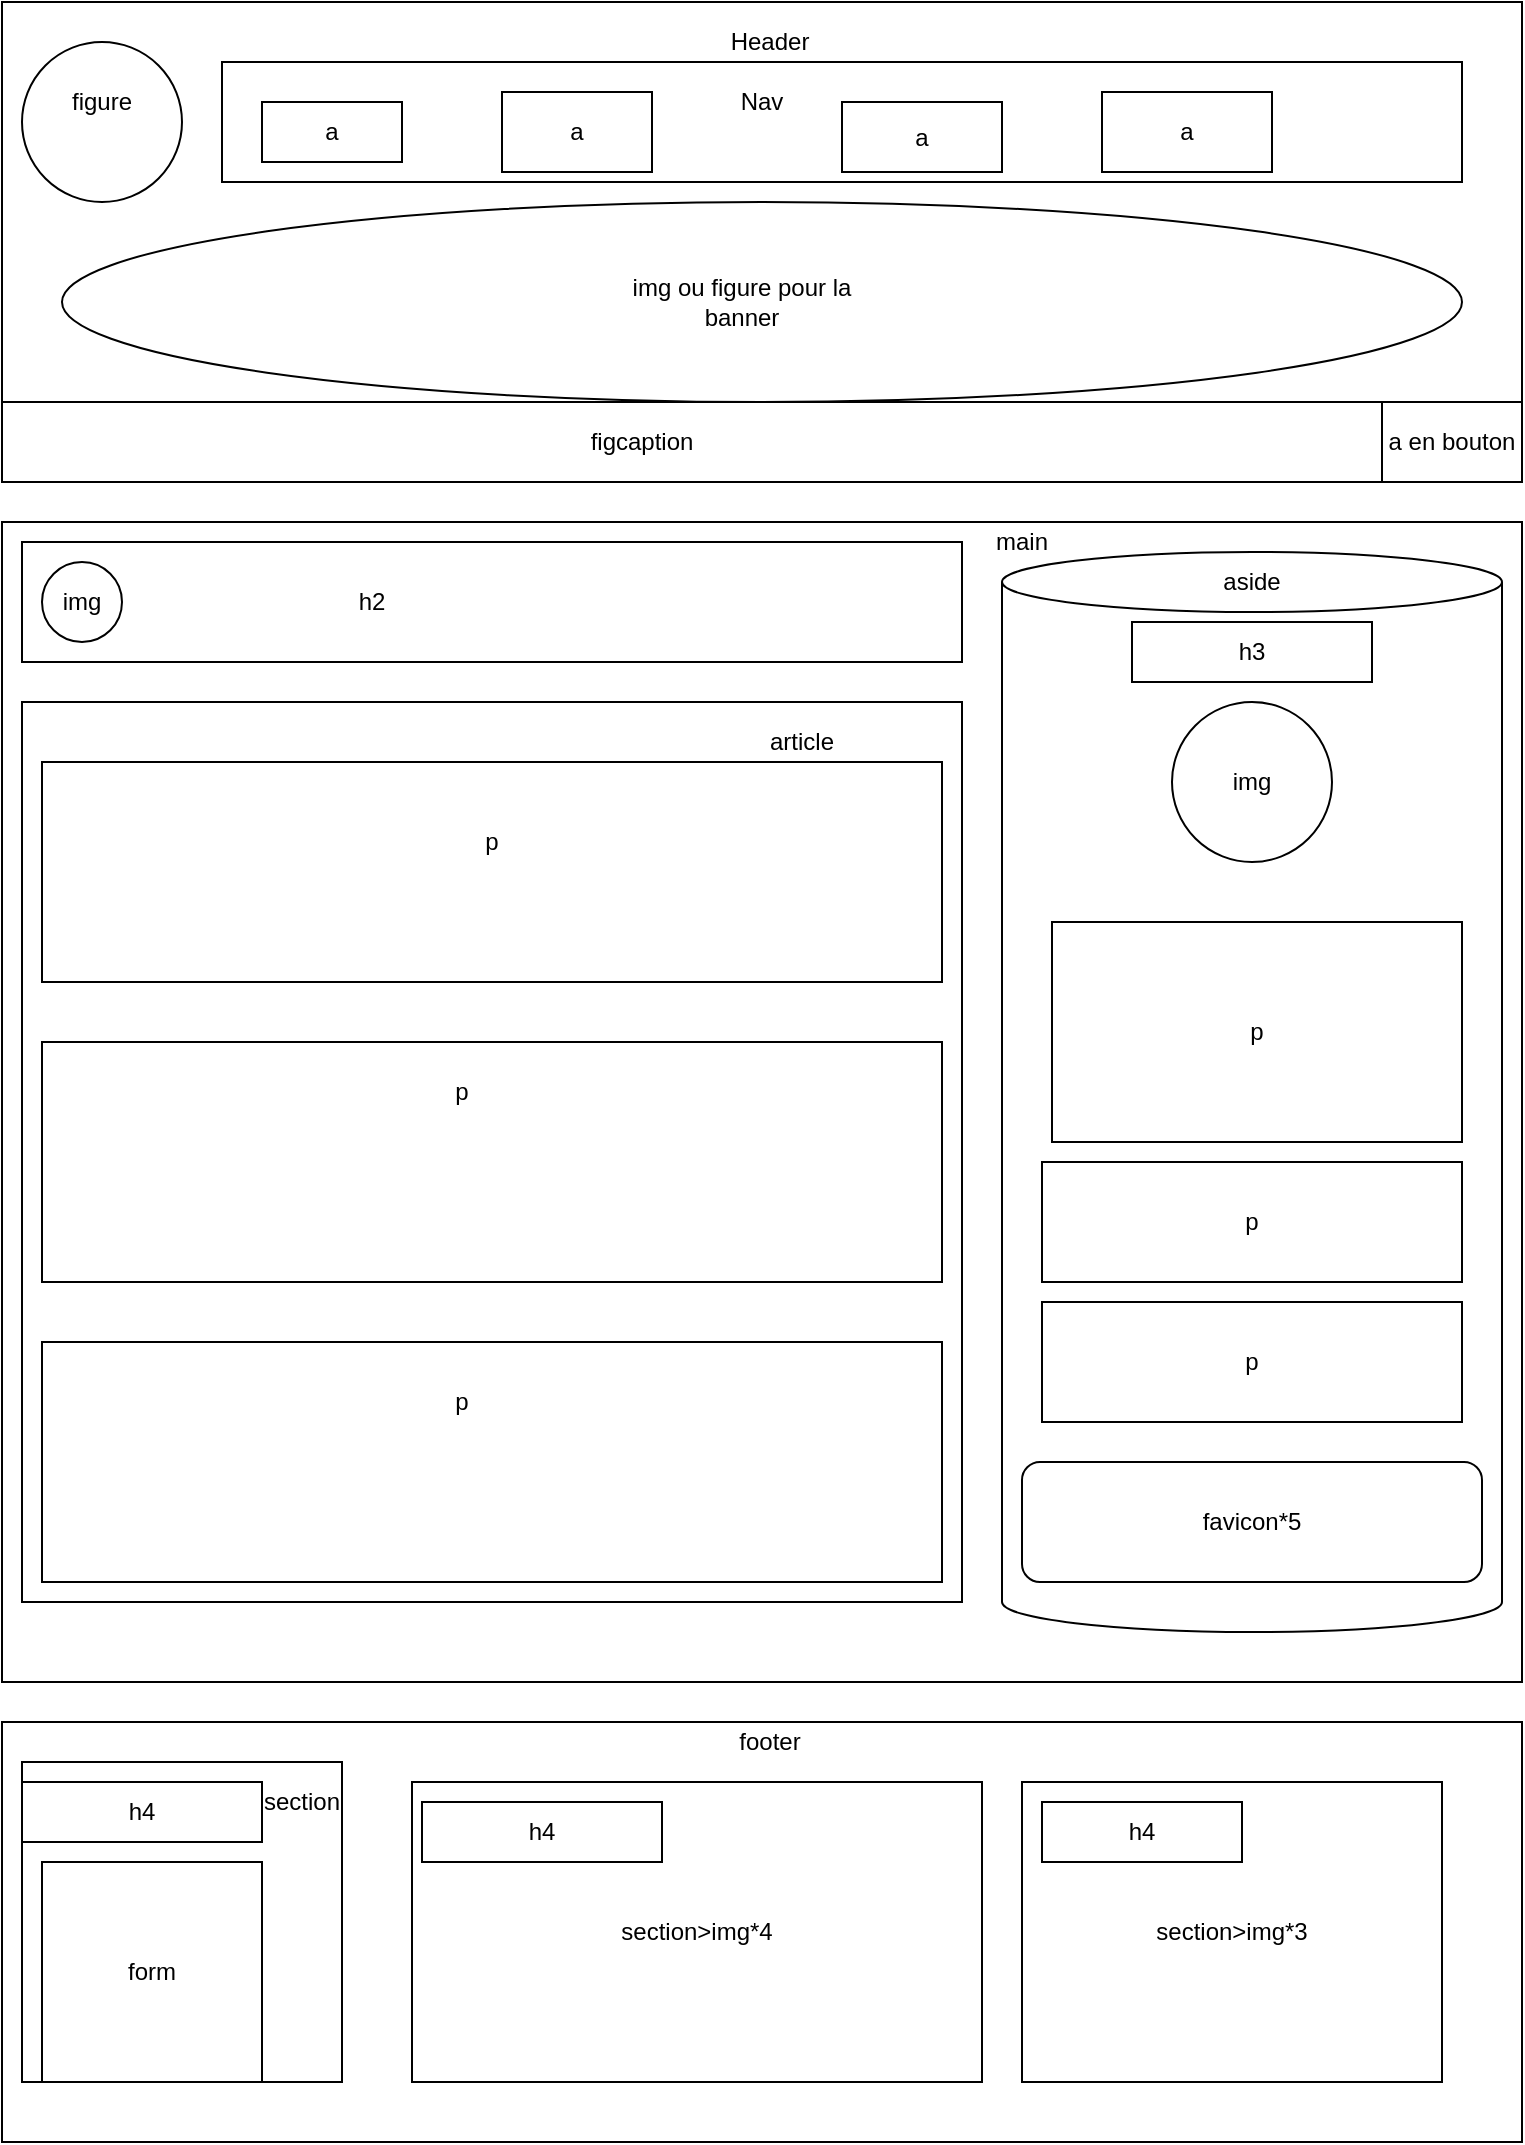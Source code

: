 <mxfile version="14.4.2" type="github">
  <diagram id="83nxDZoCT0txb4SYK3vy" name="Page-1">
    <mxGraphModel dx="1350" dy="804" grid="1" gridSize="10" guides="1" tooltips="1" connect="1" arrows="1" fold="1" page="1" pageScale="1" pageWidth="827" pageHeight="1169" math="0" shadow="0">
      <root>
        <mxCell id="0" />
        <mxCell id="1" parent="0" />
        <mxCell id="5u_AhWhO7NYXTwfLk4Y--1" value="" style="rounded=0;whiteSpace=wrap;html=1;fontFamily=Helvetica;" vertex="1" parent="1">
          <mxGeometry x="30" y="40" width="760" height="240" as="geometry" />
        </mxCell>
        <mxCell id="5u_AhWhO7NYXTwfLk4Y--2" value="Header" style="text;html=1;strokeColor=none;fillColor=none;align=center;verticalAlign=middle;whiteSpace=wrap;rounded=0;fontFamily=Helvetica;" vertex="1" parent="1">
          <mxGeometry x="394" y="50" width="40" height="20" as="geometry" />
        </mxCell>
        <mxCell id="5u_AhWhO7NYXTwfLk4Y--4" value="" style="rounded=0;whiteSpace=wrap;html=1;fontFamily=Helvetica;" vertex="1" parent="1">
          <mxGeometry x="140" y="70" width="620" height="60" as="geometry" />
        </mxCell>
        <mxCell id="5u_AhWhO7NYXTwfLk4Y--5" value="" style="ellipse;whiteSpace=wrap;html=1;aspect=fixed;fontFamily=Helvetica;" vertex="1" parent="1">
          <mxGeometry x="40" y="60" width="80" height="80" as="geometry" />
        </mxCell>
        <mxCell id="5u_AhWhO7NYXTwfLk4Y--6" value="figure" style="text;html=1;strokeColor=none;fillColor=none;align=center;verticalAlign=middle;whiteSpace=wrap;rounded=0;fontFamily=Helvetica;" vertex="1" parent="1">
          <mxGeometry x="60" y="80" width="40" height="20" as="geometry" />
        </mxCell>
        <mxCell id="5u_AhWhO7NYXTwfLk4Y--7" value="" style="rounded=0;whiteSpace=wrap;html=1;fontFamily=Helvetica;" vertex="1" parent="1">
          <mxGeometry x="160" y="90" width="70" height="30" as="geometry" />
        </mxCell>
        <mxCell id="5u_AhWhO7NYXTwfLk4Y--8" value="&lt;div&gt;Nav&lt;/div&gt;" style="text;html=1;strokeColor=none;fillColor=none;align=center;verticalAlign=middle;whiteSpace=wrap;rounded=0;fontFamily=Helvetica;" vertex="1" parent="1">
          <mxGeometry x="390" y="80" width="40" height="20" as="geometry" />
        </mxCell>
        <mxCell id="5u_AhWhO7NYXTwfLk4Y--10" value="" style="ellipse;whiteSpace=wrap;html=1;fontFamily=Helvetica;" vertex="1" parent="1">
          <mxGeometry x="60" y="140" width="700" height="100" as="geometry" />
        </mxCell>
        <mxCell id="5u_AhWhO7NYXTwfLk4Y--11" value="img ou figure pour la banner" style="text;html=1;strokeColor=none;fillColor=none;align=center;verticalAlign=middle;whiteSpace=wrap;rounded=0;fontFamily=Helvetica;" vertex="1" parent="1">
          <mxGeometry x="340" y="160" width="120" height="60" as="geometry" />
        </mxCell>
        <mxCell id="5u_AhWhO7NYXTwfLk4Y--12" value="" style="rounded=0;whiteSpace=wrap;html=1;fontFamily=Helvetica;" vertex="1" parent="1">
          <mxGeometry x="720" y="240" width="70" height="40" as="geometry" />
        </mxCell>
        <mxCell id="5u_AhWhO7NYXTwfLk4Y--14" value="" style="rounded=0;whiteSpace=wrap;html=1;fontFamily=Helvetica;" vertex="1" parent="1">
          <mxGeometry x="30" y="240" width="690" height="40" as="geometry" />
        </mxCell>
        <mxCell id="5u_AhWhO7NYXTwfLk4Y--15" value="figcaption" style="text;html=1;strokeColor=none;fillColor=none;align=center;verticalAlign=middle;whiteSpace=wrap;rounded=0;fontFamily=Helvetica;" vertex="1" parent="1">
          <mxGeometry x="220" y="250" width="260" height="20" as="geometry" />
        </mxCell>
        <mxCell id="5u_AhWhO7NYXTwfLk4Y--16" value="a en bouton" style="text;html=1;strokeColor=none;fillColor=none;align=center;verticalAlign=middle;whiteSpace=wrap;rounded=0;fontFamily=Helvetica;" vertex="1" parent="1">
          <mxGeometry x="720" y="240" width="70" height="40" as="geometry" />
        </mxCell>
        <mxCell id="5u_AhWhO7NYXTwfLk4Y--22" value="" style="rounded=0;whiteSpace=wrap;html=1;fontFamily=Helvetica;" vertex="1" parent="1">
          <mxGeometry x="30" y="300" width="760" height="580" as="geometry" />
        </mxCell>
        <mxCell id="5u_AhWhO7NYXTwfLk4Y--23" value="" style="shape=cylinder3;whiteSpace=wrap;html=1;boundedLbl=1;backgroundOutline=1;size=15;fontFamily=Helvetica;" vertex="1" parent="1">
          <mxGeometry x="530" y="315" width="250" height="540" as="geometry" />
        </mxCell>
        <mxCell id="5u_AhWhO7NYXTwfLk4Y--24" value="" style="rounded=0;whiteSpace=wrap;html=1;fontFamily=Helvetica;" vertex="1" parent="1">
          <mxGeometry x="40" y="390" width="470" height="450" as="geometry" />
        </mxCell>
        <mxCell id="5u_AhWhO7NYXTwfLk4Y--25" value="" style="rounded=0;whiteSpace=wrap;html=1;fontFamily=Helvetica;" vertex="1" parent="1">
          <mxGeometry x="40" y="310" width="470" height="60" as="geometry" />
        </mxCell>
        <mxCell id="5u_AhWhO7NYXTwfLk4Y--27" value="h2" style="text;html=1;strokeColor=none;fillColor=none;align=center;verticalAlign=middle;whiteSpace=wrap;rounded=0;fontFamily=Helvetica;" vertex="1" parent="1">
          <mxGeometry x="110" y="330" width="210" height="20" as="geometry" />
        </mxCell>
        <mxCell id="5u_AhWhO7NYXTwfLk4Y--28" value="" style="ellipse;whiteSpace=wrap;html=1;aspect=fixed;fontFamily=Helvetica;" vertex="1" parent="1">
          <mxGeometry x="50" y="320" width="40" height="40" as="geometry" />
        </mxCell>
        <mxCell id="5u_AhWhO7NYXTwfLk4Y--29" value="img" style="text;html=1;strokeColor=none;fillColor=none;align=center;verticalAlign=middle;whiteSpace=wrap;rounded=0;fontFamily=Helvetica;" vertex="1" parent="1">
          <mxGeometry x="50" y="330" width="40" height="20" as="geometry" />
        </mxCell>
        <mxCell id="5u_AhWhO7NYXTwfLk4Y--30" value="" style="rounded=0;whiteSpace=wrap;html=1;fontFamily=Helvetica;" vertex="1" parent="1">
          <mxGeometry x="50" y="420" width="450" height="110" as="geometry" />
        </mxCell>
        <mxCell id="5u_AhWhO7NYXTwfLk4Y--31" value="article" style="text;html=1;strokeColor=none;fillColor=none;align=center;verticalAlign=middle;whiteSpace=wrap;rounded=0;fontFamily=Helvetica;" vertex="1" parent="1">
          <mxGeometry x="360" y="400" width="140" height="20" as="geometry" />
        </mxCell>
        <mxCell id="5u_AhWhO7NYXTwfLk4Y--33" value="" style="rounded=0;whiteSpace=wrap;html=1;fontFamily=Helvetica;" vertex="1" parent="1">
          <mxGeometry x="50" y="560" width="450" height="120" as="geometry" />
        </mxCell>
        <mxCell id="5u_AhWhO7NYXTwfLk4Y--34" value="" style="rounded=0;whiteSpace=wrap;html=1;fontFamily=Helvetica;" vertex="1" parent="1">
          <mxGeometry x="50" y="710" width="450" height="120" as="geometry" />
        </mxCell>
        <mxCell id="5u_AhWhO7NYXTwfLk4Y--35" value="p" style="text;html=1;strokeColor=none;fillColor=none;align=center;verticalAlign=middle;whiteSpace=wrap;rounded=0;fontFamily=Helvetica;" vertex="1" parent="1">
          <mxGeometry x="255" y="450" width="40" height="20" as="geometry" />
        </mxCell>
        <mxCell id="5u_AhWhO7NYXTwfLk4Y--36" value="p" style="text;html=1;strokeColor=none;fillColor=none;align=center;verticalAlign=middle;whiteSpace=wrap;rounded=0;fontFamily=Helvetica;" vertex="1" parent="1">
          <mxGeometry x="240" y="575" width="40" height="20" as="geometry" />
        </mxCell>
        <mxCell id="5u_AhWhO7NYXTwfLk4Y--37" value="p" style="text;html=1;strokeColor=none;fillColor=none;align=center;verticalAlign=middle;whiteSpace=wrap;rounded=0;fontFamily=Helvetica;" vertex="1" parent="1">
          <mxGeometry x="240" y="730" width="40" height="20" as="geometry" />
        </mxCell>
        <mxCell id="5u_AhWhO7NYXTwfLk4Y--38" value="aside" style="text;html=1;strokeColor=none;fillColor=none;align=center;verticalAlign=middle;whiteSpace=wrap;rounded=0;fontFamily=Helvetica;" vertex="1" parent="1">
          <mxGeometry x="635" y="320" width="40" height="20" as="geometry" />
        </mxCell>
        <mxCell id="5u_AhWhO7NYXTwfLk4Y--39" value="Text" style="text;html=1;strokeColor=none;fillColor=none;align=center;verticalAlign=middle;whiteSpace=wrap;rounded=0;fontFamily=Helvetica;" vertex="1" parent="1">
          <mxGeometry x="300" y="95" width="40" height="20" as="geometry" />
        </mxCell>
        <mxCell id="5u_AhWhO7NYXTwfLk4Y--40" value="a" style="rounded=0;whiteSpace=wrap;html=1;fontFamily=Helvetica;" vertex="1" parent="1">
          <mxGeometry x="280" y="85" width="75" height="40" as="geometry" />
        </mxCell>
        <mxCell id="5u_AhWhO7NYXTwfLk4Y--41" value="a" style="rounded=0;whiteSpace=wrap;html=1;fontFamily=Helvetica;" vertex="1" parent="1">
          <mxGeometry x="450" y="90" width="80" height="35" as="geometry" />
        </mxCell>
        <mxCell id="5u_AhWhO7NYXTwfLk4Y--42" value="a" style="rounded=0;whiteSpace=wrap;html=1;fontFamily=Helvetica;" vertex="1" parent="1">
          <mxGeometry x="580" y="85" width="85" height="40" as="geometry" />
        </mxCell>
        <mxCell id="5u_AhWhO7NYXTwfLk4Y--43" value="a" style="text;html=1;strokeColor=none;fillColor=none;align=center;verticalAlign=middle;whiteSpace=wrap;rounded=0;fontFamily=Helvetica;" vertex="1" parent="1">
          <mxGeometry x="175" y="95" width="40" height="20" as="geometry" />
        </mxCell>
        <mxCell id="5u_AhWhO7NYXTwfLk4Y--44" value="h3" style="rounded=0;whiteSpace=wrap;html=1;fontFamily=Helvetica;" vertex="1" parent="1">
          <mxGeometry x="595" y="350" width="120" height="30" as="geometry" />
        </mxCell>
        <mxCell id="5u_AhWhO7NYXTwfLk4Y--45" value="img" style="ellipse;whiteSpace=wrap;html=1;aspect=fixed;fontFamily=Helvetica;" vertex="1" parent="1">
          <mxGeometry x="615" y="390" width="80" height="80" as="geometry" />
        </mxCell>
        <mxCell id="5u_AhWhO7NYXTwfLk4Y--46" value="p" style="rounded=0;whiteSpace=wrap;html=1;fontFamily=Helvetica;" vertex="1" parent="1">
          <mxGeometry x="555" y="500" width="205" height="110" as="geometry" />
        </mxCell>
        <mxCell id="5u_AhWhO7NYXTwfLk4Y--47" value="favicon*5" style="rounded=1;whiteSpace=wrap;html=1;fontFamily=Helvetica;" vertex="1" parent="1">
          <mxGeometry x="540" y="770" width="230" height="60" as="geometry" />
        </mxCell>
        <mxCell id="5u_AhWhO7NYXTwfLk4Y--48" value="p" style="rounded=0;whiteSpace=wrap;html=1;fontFamily=Helvetica;" vertex="1" parent="1">
          <mxGeometry x="550" y="620" width="210" height="60" as="geometry" />
        </mxCell>
        <mxCell id="5u_AhWhO7NYXTwfLk4Y--49" value="main" style="text;html=1;strokeColor=none;fillColor=none;align=center;verticalAlign=middle;whiteSpace=wrap;rounded=0;fontFamily=Helvetica;" vertex="1" parent="1">
          <mxGeometry x="520" y="300" width="40" height="20" as="geometry" />
        </mxCell>
        <mxCell id="5u_AhWhO7NYXTwfLk4Y--50" value="p" style="rounded=0;whiteSpace=wrap;html=1;fontFamily=Helvetica;" vertex="1" parent="1">
          <mxGeometry x="550" y="690" width="210" height="60" as="geometry" />
        </mxCell>
        <mxCell id="5u_AhWhO7NYXTwfLk4Y--51" value="" style="rounded=0;whiteSpace=wrap;html=1;fontFamily=Helvetica;" vertex="1" parent="1">
          <mxGeometry x="30" y="900" width="760" height="210" as="geometry" />
        </mxCell>
        <mxCell id="5u_AhWhO7NYXTwfLk4Y--52" value="footer" style="text;html=1;strokeColor=none;fillColor=none;align=center;verticalAlign=middle;whiteSpace=wrap;rounded=0;fontFamily=Helvetica;" vertex="1" parent="1">
          <mxGeometry x="394" y="900" width="40" height="20" as="geometry" />
        </mxCell>
        <mxCell id="5u_AhWhO7NYXTwfLk4Y--53" value="" style="whiteSpace=wrap;html=1;aspect=fixed;fontFamily=Helvetica;" vertex="1" parent="1">
          <mxGeometry x="40" y="920" width="160" height="160" as="geometry" />
        </mxCell>
        <mxCell id="5u_AhWhO7NYXTwfLk4Y--54" value="section&amp;gt;img*4" style="rounded=0;whiteSpace=wrap;html=1;fontFamily=Helvetica;" vertex="1" parent="1">
          <mxGeometry x="235" y="930" width="285" height="150" as="geometry" />
        </mxCell>
        <mxCell id="5u_AhWhO7NYXTwfLk4Y--55" value="section&amp;gt;img*3" style="rounded=0;whiteSpace=wrap;html=1;fontFamily=Helvetica;" vertex="1" parent="1">
          <mxGeometry x="540" y="930" width="210" height="150" as="geometry" />
        </mxCell>
        <mxCell id="5u_AhWhO7NYXTwfLk4Y--56" value="h4" style="rounded=0;whiteSpace=wrap;html=1;fontFamily=Helvetica;" vertex="1" parent="1">
          <mxGeometry x="40" y="930" width="120" height="30" as="geometry" />
        </mxCell>
        <mxCell id="5u_AhWhO7NYXTwfLk4Y--57" value="h4" style="rounded=0;whiteSpace=wrap;html=1;fontFamily=Helvetica;" vertex="1" parent="1">
          <mxGeometry x="240" y="940" width="120" height="30" as="geometry" />
        </mxCell>
        <mxCell id="5u_AhWhO7NYXTwfLk4Y--58" value="h4" style="rounded=0;whiteSpace=wrap;html=1;fontFamily=Helvetica;" vertex="1" parent="1">
          <mxGeometry x="550" y="940" width="100" height="30" as="geometry" />
        </mxCell>
        <mxCell id="5u_AhWhO7NYXTwfLk4Y--59" value="section" style="text;html=1;strokeColor=none;fillColor=none;align=center;verticalAlign=middle;whiteSpace=wrap;rounded=0;fontFamily=Helvetica;" vertex="1" parent="1">
          <mxGeometry x="160" y="930" width="40" height="20" as="geometry" />
        </mxCell>
        <mxCell id="5u_AhWhO7NYXTwfLk4Y--60" value="form" style="whiteSpace=wrap;html=1;aspect=fixed;fontFamily=Helvetica;" vertex="1" parent="1">
          <mxGeometry x="50" y="970" width="110" height="110" as="geometry" />
        </mxCell>
      </root>
    </mxGraphModel>
  </diagram>
</mxfile>
